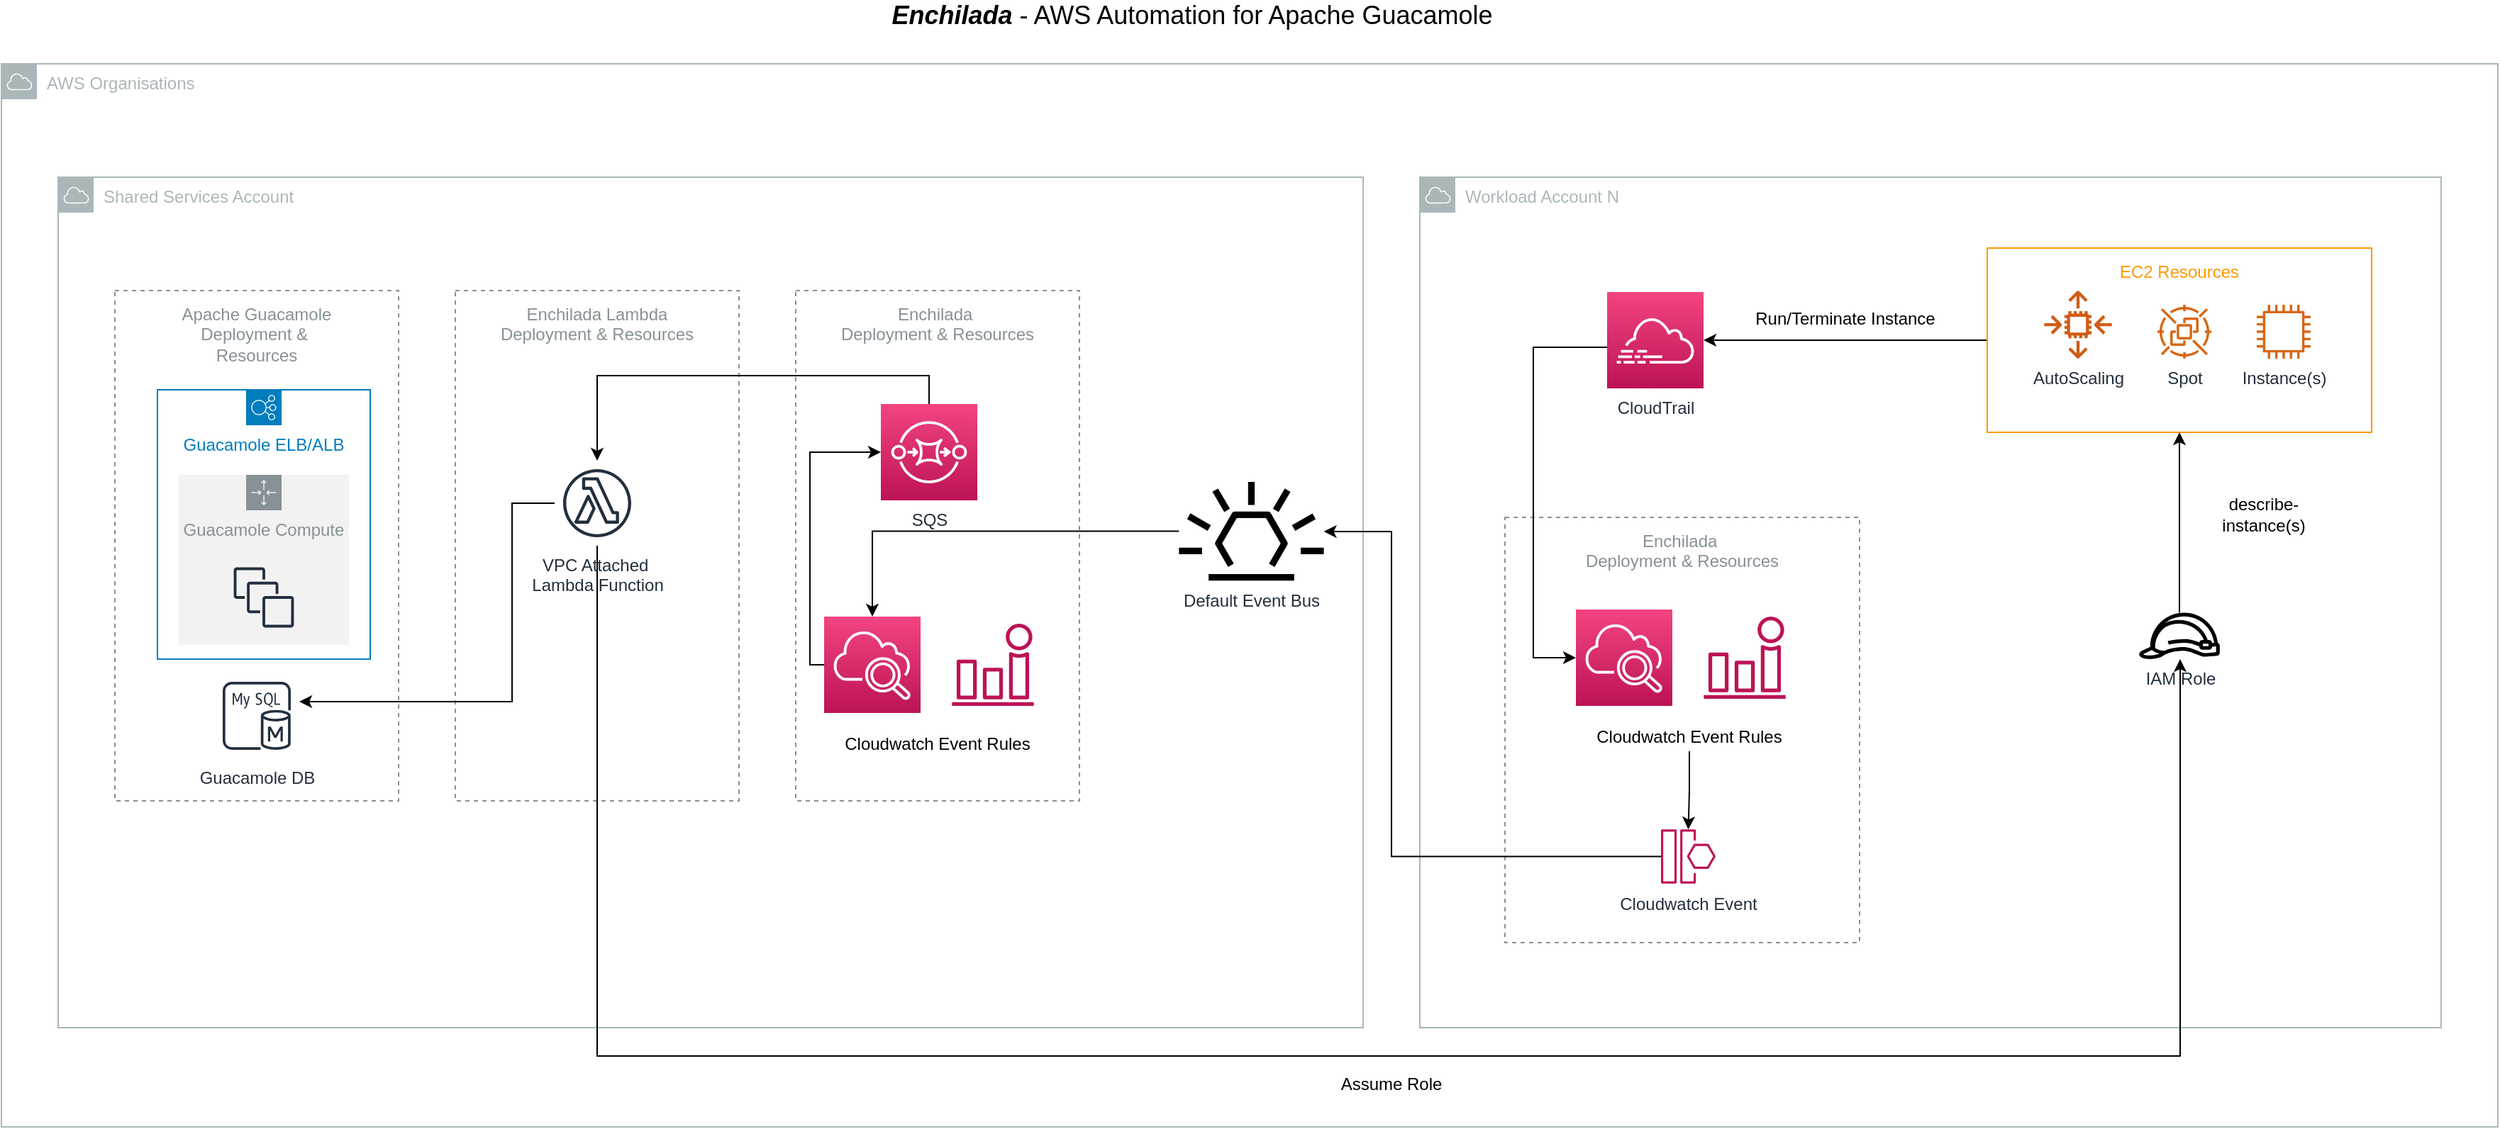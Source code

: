 <mxfile version="14.6.9" type="device"><diagram id="T_tonJzMsMgNSV685w6l" name="Page-1"><mxGraphModel dx="2035" dy="1266" grid="0" gridSize="10" guides="1" tooltips="1" connect="1" arrows="1" fold="1" page="0" pageScale="1" pageWidth="850" pageHeight="1100" math="0" shadow="0"><root><mxCell id="0"/><mxCell id="1" parent="0"/><mxCell id="UCeuq3pn2Imw9YlBuf17-1" value="AWS Organisations" style="outlineConnect=0;gradientColor=none;html=1;whiteSpace=wrap;fontSize=12;fontStyle=0;shape=mxgraph.aws4.group;grIcon=mxgraph.aws4.group_aws_cloud;strokeColor=#AAB7B8;fillColor=none;verticalAlign=top;align=left;spacingLeft=30;fontColor=#AAB7B8;dashed=0;" vertex="1" parent="1"><mxGeometry x="-400" y="40" width="1760" height="750" as="geometry"/></mxCell><mxCell id="UCeuq3pn2Imw9YlBuf17-2" value="Shared Services Account" style="outlineConnect=0;gradientColor=none;html=1;whiteSpace=wrap;fontSize=12;fontStyle=0;shape=mxgraph.aws4.group;grIcon=mxgraph.aws4.group_aws_cloud;strokeColor=#AAB7B8;fillColor=none;verticalAlign=top;align=left;spacingLeft=30;fontColor=#AAB7B8;dashed=0;" vertex="1" parent="1"><mxGeometry x="-360" y="120" width="920" height="600" as="geometry"/></mxCell><mxCell id="UCeuq3pn2Imw9YlBuf17-3" value="Workload Account N" style="outlineConnect=0;gradientColor=none;html=1;whiteSpace=wrap;fontSize=12;fontStyle=0;shape=mxgraph.aws4.group;grIcon=mxgraph.aws4.group_aws_cloud;strokeColor=#AAB7B8;fillColor=none;verticalAlign=top;align=left;spacingLeft=30;fontColor=#AAB7B8;dashed=0;" vertex="1" parent="1"><mxGeometry x="600" y="120" width="720" height="600" as="geometry"/></mxCell><mxCell id="UCeuq3pn2Imw9YlBuf17-4" value="Apache Guacamole&lt;br&gt;Deployment &amp;amp;&amp;nbsp;&lt;br&gt;Resources" style="outlineConnect=0;gradientColor=none;html=1;whiteSpace=wrap;fontSize=12;fontStyle=0;strokeColor=#879196;fillColor=none;verticalAlign=top;align=center;fontColor=#879196;dashed=1;spacingTop=3;" vertex="1" parent="1"><mxGeometry x="-320" y="200" width="200" height="360" as="geometry"/></mxCell><mxCell id="UCeuq3pn2Imw9YlBuf17-5" value="Enchilada Lambda&lt;br&gt;Deployment &amp;amp; Resources" style="outlineConnect=0;gradientColor=none;html=1;whiteSpace=wrap;fontSize=12;fontStyle=0;strokeColor=#879196;fillColor=none;verticalAlign=top;align=center;fontColor=#879196;dashed=1;spacingTop=3;" vertex="1" parent="1"><mxGeometry x="-80" y="200" width="200" height="360" as="geometry"/></mxCell><mxCell id="UCeuq3pn2Imw9YlBuf17-6" value="Enchilada&amp;nbsp;&lt;br&gt;Deployment &amp;amp; Resources" style="outlineConnect=0;gradientColor=none;html=1;whiteSpace=wrap;fontSize=12;fontStyle=0;strokeColor=#879196;fillColor=none;verticalAlign=top;align=center;fontColor=#879196;dashed=1;spacingTop=3;" vertex="1" parent="1"><mxGeometry x="160" y="200" width="200" height="360" as="geometry"/></mxCell><mxCell id="UCeuq3pn2Imw9YlBuf17-19" style="edgeStyle=orthogonalEdgeStyle;rounded=0;orthogonalLoop=1;jettySize=auto;html=1;entryX=0.5;entryY=0;entryDx=0;entryDy=0;entryPerimeter=0;" edge="1" parent="1" source="UCeuq3pn2Imw9YlBuf17-7" target="UCeuq3pn2Imw9YlBuf17-16"><mxGeometry relative="1" as="geometry"/></mxCell><mxCell id="UCeuq3pn2Imw9YlBuf17-7" value="Default Event Bus" style="outlineConnect=0;fontColor=#232F3E;gradientColor=none;strokeColor=none;dashed=0;verticalLabelPosition=bottom;verticalAlign=top;align=center;html=1;fontSize=12;fontStyle=0;aspect=fixed;pointerEvents=1;shape=mxgraph.aws4.eventbridge_default_event_bus_resource;fillColor=#000000;" vertex="1" parent="1"><mxGeometry x="430" y="335" width="102.45" height="69.61" as="geometry"/></mxCell><mxCell id="UCeuq3pn2Imw9YlBuf17-23" style="edgeStyle=orthogonalEdgeStyle;rounded=0;orthogonalLoop=1;jettySize=auto;html=1;" edge="1" parent="1" source="UCeuq3pn2Imw9YlBuf17-9" target="UCeuq3pn2Imw9YlBuf17-10"><mxGeometry relative="1" as="geometry"><Array as="points"><mxPoint x="-40" y="350"/><mxPoint x="-40" y="490"/></Array></mxGeometry></mxCell><mxCell id="UCeuq3pn2Imw9YlBuf17-43" style="edgeStyle=orthogonalEdgeStyle;rounded=0;orthogonalLoop=1;jettySize=auto;html=1;" edge="1" parent="1" source="UCeuq3pn2Imw9YlBuf17-9" target="UCeuq3pn2Imw9YlBuf17-40"><mxGeometry relative="1" as="geometry"><Array as="points"><mxPoint x="20" y="740"/><mxPoint x="1136" y="740"/></Array></mxGeometry></mxCell><mxCell id="UCeuq3pn2Imw9YlBuf17-9" value="VPC Attached&amp;nbsp;&lt;br&gt;Lambda Function" style="outlineConnect=0;fontColor=#232F3E;gradientColor=none;strokeColor=#232F3E;fillColor=#ffffff;dashed=0;verticalLabelPosition=bottom;verticalAlign=top;align=center;html=1;fontSize=12;fontStyle=0;aspect=fixed;shape=mxgraph.aws4.resourceIcon;resIcon=mxgraph.aws4.lambda_function;" vertex="1" parent="1"><mxGeometry x="-10" y="320" width="60" height="60" as="geometry"/></mxCell><mxCell id="UCeuq3pn2Imw9YlBuf17-10" value="Guacamole DB" style="outlineConnect=0;fontColor=#232F3E;gradientColor=none;strokeColor=#232F3E;fillColor=#ffffff;dashed=0;verticalLabelPosition=bottom;verticalAlign=top;align=center;html=1;fontSize=12;fontStyle=0;aspect=fixed;shape=mxgraph.aws4.resourceIcon;resIcon=mxgraph.aws4.mysql_db_instance;" vertex="1" parent="1"><mxGeometry x="-250" y="470" width="60" height="60" as="geometry"/></mxCell><mxCell id="UCeuq3pn2Imw9YlBuf17-12" value="Guacamole ELB/ALB" style="outlineConnect=0;gradientColor=none;html=1;whiteSpace=wrap;fontSize=12;fontStyle=0;shape=mxgraph.aws4.groupCenter;grIcon=mxgraph.aws4.group_elastic_load_balancing;grStroke=1;strokeColor=#007DBC;fillColor=none;verticalAlign=top;align=center;fontColor=#007DBC;dashed=0;spacingTop=25;" vertex="1" parent="1"><mxGeometry x="-290" y="270" width="150" height="190" as="geometry"/></mxCell><mxCell id="UCeuq3pn2Imw9YlBuf17-13" value="Guacamole Compute" style="outlineConnect=0;html=1;whiteSpace=wrap;fontSize=12;fontStyle=0;shape=mxgraph.aws4.groupCenter;grIcon=mxgraph.aws4.group_auto_scaling_group;grStroke=0;strokeColor=#879196;verticalAlign=top;align=center;fontColor=#879196;dashed=0;spacingTop=25;fillColor=#F2F2F2;" vertex="1" parent="1"><mxGeometry x="-275" y="330" width="120" height="120" as="geometry"/></mxCell><mxCell id="UCeuq3pn2Imw9YlBuf17-11" value="" style="outlineConnect=0;fontColor=#232F3E;gradientColor=none;strokeColor=#232F3E;dashed=0;verticalLabelPosition=bottom;verticalAlign=top;align=center;html=1;fontSize=12;fontStyle=0;aspect=fixed;shape=mxgraph.aws4.resourceIcon;resIcon=mxgraph.aws4.instances;fillColor=none;" vertex="1" parent="1"><mxGeometry x="-241.5" y="389.998" width="52.998" height="52.998" as="geometry"/></mxCell><mxCell id="UCeuq3pn2Imw9YlBuf17-22" style="edgeStyle=orthogonalEdgeStyle;rounded=0;orthogonalLoop=1;jettySize=auto;html=1;" edge="1" parent="1" source="UCeuq3pn2Imw9YlBuf17-15" target="UCeuq3pn2Imw9YlBuf17-9"><mxGeometry relative="1" as="geometry"><Array as="points"><mxPoint x="254" y="260"/><mxPoint x="20" y="260"/></Array></mxGeometry></mxCell><mxCell id="UCeuq3pn2Imw9YlBuf17-15" value="SQS" style="points=[[0,0,0],[0.25,0,0],[0.5,0,0],[0.75,0,0],[1,0,0],[0,1,0],[0.25,1,0],[0.5,1,0],[0.75,1,0],[1,1,0],[0,0.25,0],[0,0.5,0],[0,0.75,0],[1,0.25,0],[1,0.5,0],[1,0.75,0]];outlineConnect=0;fontColor=#232F3E;gradientColor=#F34482;gradientDirection=north;fillColor=#BC1356;strokeColor=#ffffff;dashed=0;verticalLabelPosition=bottom;verticalAlign=top;align=center;html=1;fontSize=12;fontStyle=0;aspect=fixed;shape=mxgraph.aws4.resourceIcon;resIcon=mxgraph.aws4.sqs;" vertex="1" parent="1"><mxGeometry x="220" y="280" width="68" height="68" as="geometry"/></mxCell><mxCell id="UCeuq3pn2Imw9YlBuf17-21" value="" style="edgeStyle=orthogonalEdgeStyle;rounded=0;orthogonalLoop=1;jettySize=auto;html=1;entryX=0;entryY=0.5;entryDx=0;entryDy=0;entryPerimeter=0;" edge="1" parent="1" source="UCeuq3pn2Imw9YlBuf17-16" target="UCeuq3pn2Imw9YlBuf17-15"><mxGeometry relative="1" as="geometry"><Array as="points"><mxPoint x="170" y="464"/><mxPoint x="170" y="314"/></Array></mxGeometry></mxCell><mxCell id="UCeuq3pn2Imw9YlBuf17-16" value="" style="points=[[0,0,0],[0.25,0,0],[0.5,0,0],[0.75,0,0],[1,0,0],[0,1,0],[0.25,1,0],[0.5,1,0],[0.75,1,0],[1,1,0],[0,0.25,0],[0,0.5,0],[0,0.75,0],[1,0.25,0],[1,0.5,0],[1,0.75,0]];points=[[0,0,0],[0.25,0,0],[0.5,0,0],[0.75,0,0],[1,0,0],[0,1,0],[0.25,1,0],[0.5,1,0],[0.75,1,0],[1,1,0],[0,0.25,0],[0,0.5,0],[0,0.75,0],[1,0.25,0],[1,0.5,0],[1,0.75,0]];outlineConnect=0;fontColor=#232F3E;gradientColor=#F34482;gradientDirection=north;fillColor=#BC1356;strokeColor=#ffffff;dashed=0;verticalLabelPosition=bottom;verticalAlign=top;align=center;html=1;fontSize=12;fontStyle=0;aspect=fixed;shape=mxgraph.aws4.resourceIcon;resIcon=mxgraph.aws4.cloudwatch_2;" vertex="1" parent="1"><mxGeometry x="180" y="430" width="68" height="68" as="geometry"/></mxCell><mxCell id="UCeuq3pn2Imw9YlBuf17-17" value="" style="outlineConnect=0;fontColor=#232F3E;gradientColor=none;fillColor=#BC1356;strokeColor=none;dashed=0;verticalLabelPosition=bottom;verticalAlign=top;align=center;html=1;fontSize=12;fontStyle=0;aspect=fixed;pointerEvents=1;shape=mxgraph.aws4.alarm;" vertex="1" parent="1"><mxGeometry x="270" y="435" width="58" height="58" as="geometry"/></mxCell><mxCell id="UCeuq3pn2Imw9YlBuf17-18" value="Cloudwatch Event Rules" style="text;html=1;strokeColor=none;fillColor=none;align=center;verticalAlign=middle;whiteSpace=wrap;rounded=0;" vertex="1" parent="1"><mxGeometry x="190" y="510" width="140" height="20" as="geometry"/></mxCell><mxCell id="UCeuq3pn2Imw9YlBuf17-24" value="Enchilada&amp;nbsp;&lt;br&gt;Deployment &amp;amp; Resources" style="outlineConnect=0;gradientColor=none;html=1;whiteSpace=wrap;fontSize=12;fontStyle=0;strokeColor=#879196;fillColor=none;verticalAlign=top;align=center;fontColor=#879196;dashed=1;spacingTop=3;" vertex="1" parent="1"><mxGeometry x="660" y="360" width="250" height="300" as="geometry"/></mxCell><mxCell id="UCeuq3pn2Imw9YlBuf17-26" value="" style="points=[[0,0,0],[0.25,0,0],[0.5,0,0],[0.75,0,0],[1,0,0],[0,1,0],[0.25,1,0],[0.5,1,0],[0.75,1,0],[1,1,0],[0,0.25,0],[0,0.5,0],[0,0.75,0],[1,0.25,0],[1,0.5,0],[1,0.75,0]];points=[[0,0,0],[0.25,0,0],[0.5,0,0],[0.75,0,0],[1,0,0],[0,1,0],[0.25,1,0],[0.5,1,0],[0.75,1,0],[1,1,0],[0,0.25,0],[0,0.5,0],[0,0.75,0],[1,0.25,0],[1,0.5,0],[1,0.75,0]];outlineConnect=0;fontColor=#232F3E;gradientColor=#F34482;gradientDirection=north;fillColor=#BC1356;strokeColor=#ffffff;dashed=0;verticalLabelPosition=bottom;verticalAlign=top;align=center;html=1;fontSize=12;fontStyle=0;aspect=fixed;shape=mxgraph.aws4.resourceIcon;resIcon=mxgraph.aws4.cloudwatch_2;" vertex="1" parent="1"><mxGeometry x="710" y="425" width="68" height="68" as="geometry"/></mxCell><mxCell id="UCeuq3pn2Imw9YlBuf17-27" value="" style="outlineConnect=0;fontColor=#232F3E;gradientColor=none;fillColor=#BC1356;strokeColor=none;dashed=0;verticalLabelPosition=bottom;verticalAlign=top;align=center;html=1;fontSize=12;fontStyle=0;aspect=fixed;pointerEvents=1;shape=mxgraph.aws4.alarm;" vertex="1" parent="1"><mxGeometry x="800" y="430" width="58" height="58" as="geometry"/></mxCell><mxCell id="UCeuq3pn2Imw9YlBuf17-38" style="edgeStyle=orthogonalEdgeStyle;rounded=0;orthogonalLoop=1;jettySize=auto;html=1;" edge="1" parent="1" source="UCeuq3pn2Imw9YlBuf17-28" target="UCeuq3pn2Imw9YlBuf17-29"><mxGeometry relative="1" as="geometry"/></mxCell><mxCell id="UCeuq3pn2Imw9YlBuf17-28" value="Cloudwatch Event Rules" style="text;html=1;strokeColor=none;fillColor=none;align=center;verticalAlign=middle;whiteSpace=wrap;rounded=0;" vertex="1" parent="1"><mxGeometry x="720" y="505" width="140" height="20" as="geometry"/></mxCell><mxCell id="UCeuq3pn2Imw9YlBuf17-39" style="edgeStyle=orthogonalEdgeStyle;rounded=0;orthogonalLoop=1;jettySize=auto;html=1;" edge="1" parent="1" source="UCeuq3pn2Imw9YlBuf17-29" target="UCeuq3pn2Imw9YlBuf17-7"><mxGeometry relative="1" as="geometry"><Array as="points"><mxPoint x="580" y="599"/><mxPoint x="580" y="370"/></Array></mxGeometry></mxCell><mxCell id="UCeuq3pn2Imw9YlBuf17-29" value="Cloudwatch Event" style="outlineConnect=0;fontColor=#232F3E;gradientColor=none;fillColor=#BC1356;strokeColor=none;dashed=0;verticalLabelPosition=bottom;verticalAlign=top;align=center;html=1;fontSize=12;fontStyle=0;aspect=fixed;pointerEvents=1;shape=mxgraph.aws4.event_resource;" vertex="1" parent="1"><mxGeometry x="770" y="580" width="38.5" height="38.5" as="geometry"/></mxCell><mxCell id="UCeuq3pn2Imw9YlBuf17-37" style="edgeStyle=orthogonalEdgeStyle;rounded=0;orthogonalLoop=1;jettySize=auto;html=1;" edge="1" parent="1" source="UCeuq3pn2Imw9YlBuf17-30" target="UCeuq3pn2Imw9YlBuf17-26"><mxGeometry relative="1" as="geometry"><Array as="points"><mxPoint x="680" y="240"/><mxPoint x="680" y="459"/></Array></mxGeometry></mxCell><mxCell id="UCeuq3pn2Imw9YlBuf17-30" value="CloudTrail" style="points=[[0,0,0],[0.25,0,0],[0.5,0,0],[0.75,0,0],[1,0,0],[0,1,0],[0.25,1,0],[0.5,1,0],[0.75,1,0],[1,1,0],[0,0.25,0],[0,0.5,0],[0,0.75,0],[1,0.25,0],[1,0.5,0],[1,0.75,0]];points=[[0,0,0],[0.25,0,0],[0.5,0,0],[0.75,0,0],[1,0,0],[0,1,0],[0.25,1,0],[0.5,1,0],[0.75,1,0],[1,1,0],[0,0.25,0],[0,0.5,0],[0,0.75,0],[1,0.25,0],[1,0.5,0],[1,0.75,0]];outlineConnect=0;fontColor=#232F3E;gradientColor=#F34482;gradientDirection=north;fillColor=#BC1356;strokeColor=#ffffff;dashed=0;verticalLabelPosition=bottom;verticalAlign=top;align=center;html=1;fontSize=12;fontStyle=0;aspect=fixed;shape=mxgraph.aws4.resourceIcon;resIcon=mxgraph.aws4.cloudtrail;" vertex="1" parent="1"><mxGeometry x="732" y="201" width="68" height="68" as="geometry"/></mxCell><mxCell id="UCeuq3pn2Imw9YlBuf17-31" value="AutoScaling" style="outlineConnect=0;fontColor=#232F3E;gradientColor=none;fillColor=#D05C17;strokeColor=none;dashed=0;verticalLabelPosition=bottom;verticalAlign=top;align=center;html=1;fontSize=12;fontStyle=0;aspect=fixed;pointerEvents=1;shape=mxgraph.aws4.auto_scaling2;" vertex="1" parent="1"><mxGeometry x="1040" y="200" width="48" height="48" as="geometry"/></mxCell><mxCell id="UCeuq3pn2Imw9YlBuf17-32" value="Spot" style="outlineConnect=0;fontColor=#232F3E;gradientColor=none;fillColor=#D86613;strokeColor=none;dashed=0;verticalLabelPosition=bottom;verticalAlign=top;align=center;html=1;fontSize=12;fontStyle=0;aspect=fixed;pointerEvents=1;shape=mxgraph.aws4.spot_instance;" vertex="1" parent="1"><mxGeometry x="1120" y="210" width="38" height="38" as="geometry"/></mxCell><mxCell id="UCeuq3pn2Imw9YlBuf17-33" value="Instance(s)" style="outlineConnect=0;fontColor=#232F3E;gradientColor=none;fillColor=#D86613;strokeColor=none;dashed=0;verticalLabelPosition=bottom;verticalAlign=top;align=center;html=1;fontSize=12;fontStyle=0;aspect=fixed;pointerEvents=1;shape=mxgraph.aws4.instance2;" vertex="1" parent="1"><mxGeometry x="1190" y="210" width="38" height="38" as="geometry"/></mxCell><mxCell id="UCeuq3pn2Imw9YlBuf17-35" style="edgeStyle=orthogonalEdgeStyle;rounded=0;orthogonalLoop=1;jettySize=auto;html=1;entryX=1;entryY=0.5;entryDx=0;entryDy=0;entryPerimeter=0;" edge="1" parent="1" source="UCeuq3pn2Imw9YlBuf17-34" target="UCeuq3pn2Imw9YlBuf17-30"><mxGeometry relative="1" as="geometry"/></mxCell><mxCell id="UCeuq3pn2Imw9YlBuf17-34" value="EC2 Resources" style="outlineConnect=0;gradientColor=none;html=1;whiteSpace=wrap;fontSize=12;fontStyle=0;strokeColor=#FF9900;fillColor=none;verticalAlign=top;align=center;fontColor=#FF9900;dashed=0;spacingTop=3;" vertex="1" parent="1"><mxGeometry x="1000" y="170" width="271" height="130" as="geometry"/></mxCell><mxCell id="UCeuq3pn2Imw9YlBuf17-36" value="Run/Terminate Instance" style="text;html=1;strokeColor=none;fillColor=none;align=center;verticalAlign=middle;whiteSpace=wrap;rounded=0;" vertex="1" parent="1"><mxGeometry x="830" y="210" width="140" height="20" as="geometry"/></mxCell><mxCell id="UCeuq3pn2Imw9YlBuf17-41" style="edgeStyle=orthogonalEdgeStyle;rounded=0;orthogonalLoop=1;jettySize=auto;html=1;entryX=0.5;entryY=1;entryDx=0;entryDy=0;" edge="1" parent="1" source="UCeuq3pn2Imw9YlBuf17-40" target="UCeuq3pn2Imw9YlBuf17-34"><mxGeometry relative="1" as="geometry"/></mxCell><mxCell id="UCeuq3pn2Imw9YlBuf17-40" value="IAM Role" style="outlineConnect=0;fontColor=#232F3E;gradientColor=none;strokeColor=none;dashed=0;verticalLabelPosition=bottom;verticalAlign=top;align=center;html=1;fontSize=12;fontStyle=0;aspect=fixed;pointerEvents=1;shape=mxgraph.aws4.role;fillColor=#000000;" vertex="1" parent="1"><mxGeometry x="1106.5" y="427.28" width="58" height="32.72" as="geometry"/></mxCell><mxCell id="UCeuq3pn2Imw9YlBuf17-42" value="describe-instance(s)" style="text;html=1;strokeColor=none;fillColor=none;align=center;verticalAlign=middle;whiteSpace=wrap;rounded=0;" vertex="1" parent="1"><mxGeometry x="1140" y="348" width="110" height="20" as="geometry"/></mxCell><mxCell id="UCeuq3pn2Imw9YlBuf17-44" value="Assume Role" style="text;html=1;strokeColor=none;fillColor=none;align=center;verticalAlign=middle;whiteSpace=wrap;rounded=0;" vertex="1" parent="1"><mxGeometry x="530" y="750" width="100" height="20" as="geometry"/></mxCell><mxCell id="UCeuq3pn2Imw9YlBuf17-49" value="&lt;font style=&quot;font-size: 18px&quot;&gt;&lt;b&gt;&lt;i&gt;Enchilada &lt;/i&gt;&lt;/b&gt;- AWS Automation for Apache Guacamole&lt;/font&gt;" style="text;html=1;strokeColor=none;fillColor=none;align=center;verticalAlign=middle;whiteSpace=wrap;rounded=0;opacity=0;" vertex="1" parent="1"><mxGeometry x="124" y="-4" width="631" height="20" as="geometry"/></mxCell></root></mxGraphModel></diagram></mxfile>